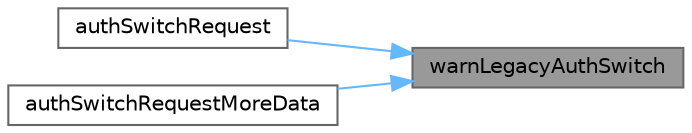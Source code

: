 digraph "warnLegacyAuthSwitch"
{
 // INTERACTIVE_SVG=YES
 // LATEX_PDF_SIZE
  bgcolor="transparent";
  edge [fontname=Helvetica,fontsize=10,labelfontname=Helvetica,labelfontsize=10];
  node [fontname=Helvetica,fontsize=10,shape=box,height=0.2,width=0.4];
  rankdir="RL";
  Node1 [id="Node000001",label="warnLegacyAuthSwitch",height=0.2,width=0.4,color="gray40", fillcolor="grey60", style="filled", fontcolor="black",tooltip=" "];
  Node1 -> Node2 [id="edge1_Node000001_Node000002",dir="back",color="steelblue1",style="solid",tooltip=" "];
  Node2 [id="Node000002",label="authSwitchRequest",height=0.2,width=0.4,color="grey40", fillcolor="white", style="filled",URL="$d2/dc8/a00242_a7ad8e191a9973594fad59cd53df28ca2.html#a7ad8e191a9973594fad59cd53df28ca2",tooltip=" "];
  Node1 -> Node3 [id="edge2_Node000001_Node000003",dir="back",color="steelblue1",style="solid",tooltip=" "];
  Node3 [id="Node000003",label="authSwitchRequestMoreData",height=0.2,width=0.4,color="grey40", fillcolor="white", style="filled",URL="$d2/dc8/a00242_acf8af0939e8bd603c9b771c9df73339b.html#acf8af0939e8bd603c9b771c9df73339b",tooltip=" "];
}
